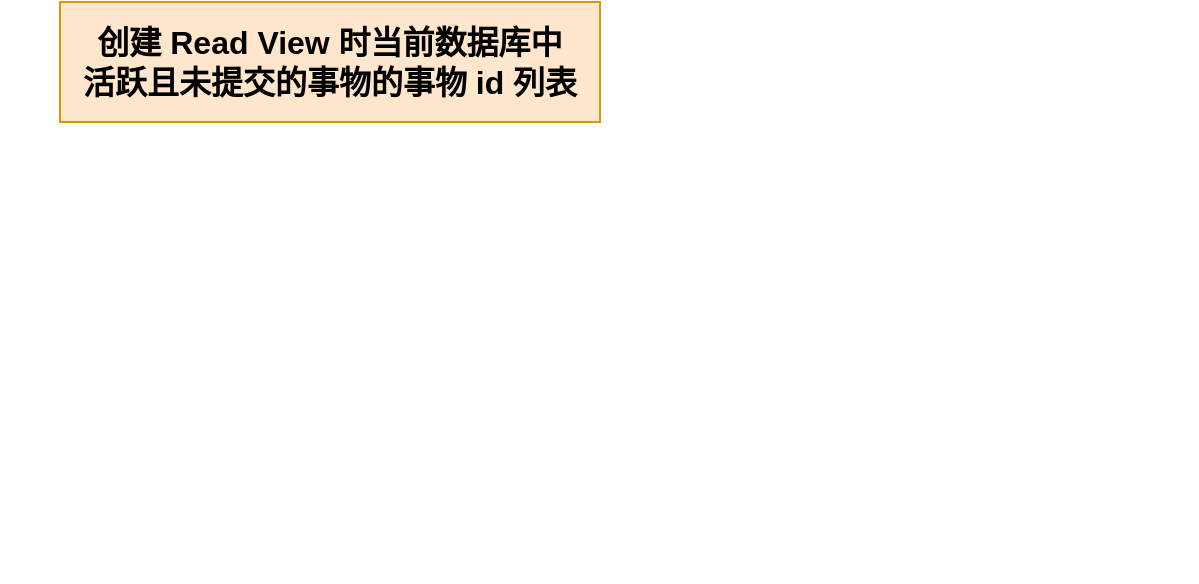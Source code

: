 <mxfile version="20.0.1" type="github">
  <diagram id="Uxn3bXyPjCfJQ1-PjFrz" name="Page-1">
    <mxGraphModel dx="880" dy="789" grid="1" gridSize="10" guides="1" tooltips="1" connect="1" arrows="1" fold="1" page="1" pageScale="1" pageWidth="827" pageHeight="1169" math="0" shadow="0">
      <root>
        <mxCell id="0" />
        <mxCell id="1" parent="0" />
        <mxCell id="I7-IHPZWwKJfuNdlM093-1" value="" style="shape=image;verticalLabelPosition=bottom;labelBackgroundColor=default;verticalAlign=top;aspect=fixed;imageAspect=0;image=https://img-blog.csdnimg.cn/img_convert/11a65cbc2e97f6855d7692a265dc2651.png;" vertex="1" parent="1">
          <mxGeometry x="140" y="270" width="598.41" height="290" as="geometry" />
        </mxCell>
        <mxCell id="I7-IHPZWwKJfuNdlM093-3" value="创建 Read View 时当前数据库中&lt;br style=&quot;font-size: 16px;&quot;&gt;活跃且未提交的事物的事物 id 列表" style="rounded=0;whiteSpace=wrap;html=1;fontSize=16;fillColor=#ffe6cc;strokeColor=#d79b00;fontStyle=1" vertex="1" parent="1">
          <mxGeometry x="170" y="270" width="270" height="60" as="geometry" />
        </mxCell>
      </root>
    </mxGraphModel>
  </diagram>
</mxfile>
